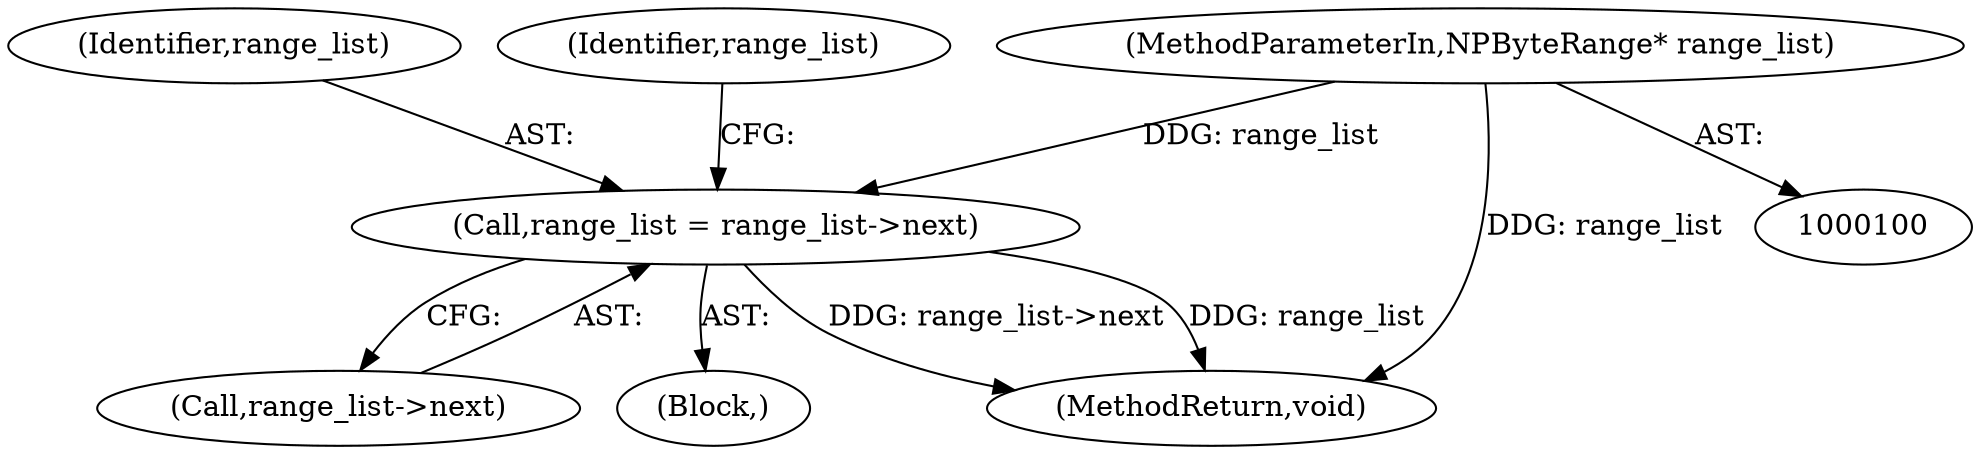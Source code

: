 digraph "0_Chrome_ea3d1d84be3d6f97bf50e76511c9e26af6895533_31@pointer" {
"1000132" [label="(Call,range_list = range_list->next)"];
"1000102" [label="(MethodParameterIn,NPByteRange* range_list)"];
"1000132" [label="(Call,range_list = range_list->next)"];
"1000134" [label="(Call,range_list->next)"];
"1000110" [label="(Block,)"];
"1000102" [label="(MethodParameterIn,NPByteRange* range_list)"];
"1000133" [label="(Identifier,range_list)"];
"1000138" [label="(Identifier,range_list)"];
"1000191" [label="(MethodReturn,void)"];
"1000132" -> "1000110"  [label="AST: "];
"1000132" -> "1000134"  [label="CFG: "];
"1000133" -> "1000132"  [label="AST: "];
"1000134" -> "1000132"  [label="AST: "];
"1000138" -> "1000132"  [label="CFG: "];
"1000132" -> "1000191"  [label="DDG: range_list->next"];
"1000132" -> "1000191"  [label="DDG: range_list"];
"1000102" -> "1000132"  [label="DDG: range_list"];
"1000102" -> "1000100"  [label="AST: "];
"1000102" -> "1000191"  [label="DDG: range_list"];
}

